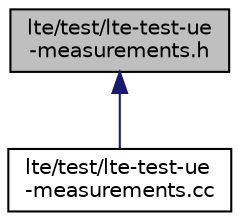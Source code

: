 digraph "lte/test/lte-test-ue-measurements.h"
{
  edge [fontname="Helvetica",fontsize="10",labelfontname="Helvetica",labelfontsize="10"];
  node [fontname="Helvetica",fontsize="10",shape=record];
  Node1 [label="lte/test/lte-test-ue\l-measurements.h",height=0.2,width=0.4,color="black", fillcolor="grey75", style="filled", fontcolor="black"];
  Node1 -> Node2 [dir="back",color="midnightblue",fontsize="10",style="solid"];
  Node2 [label="lte/test/lte-test-ue\l-measurements.cc",height=0.2,width=0.4,color="black", fillcolor="white", style="filled",URL="$d6/dce/lte-test-ue-measurements_8cc.html"];
}
